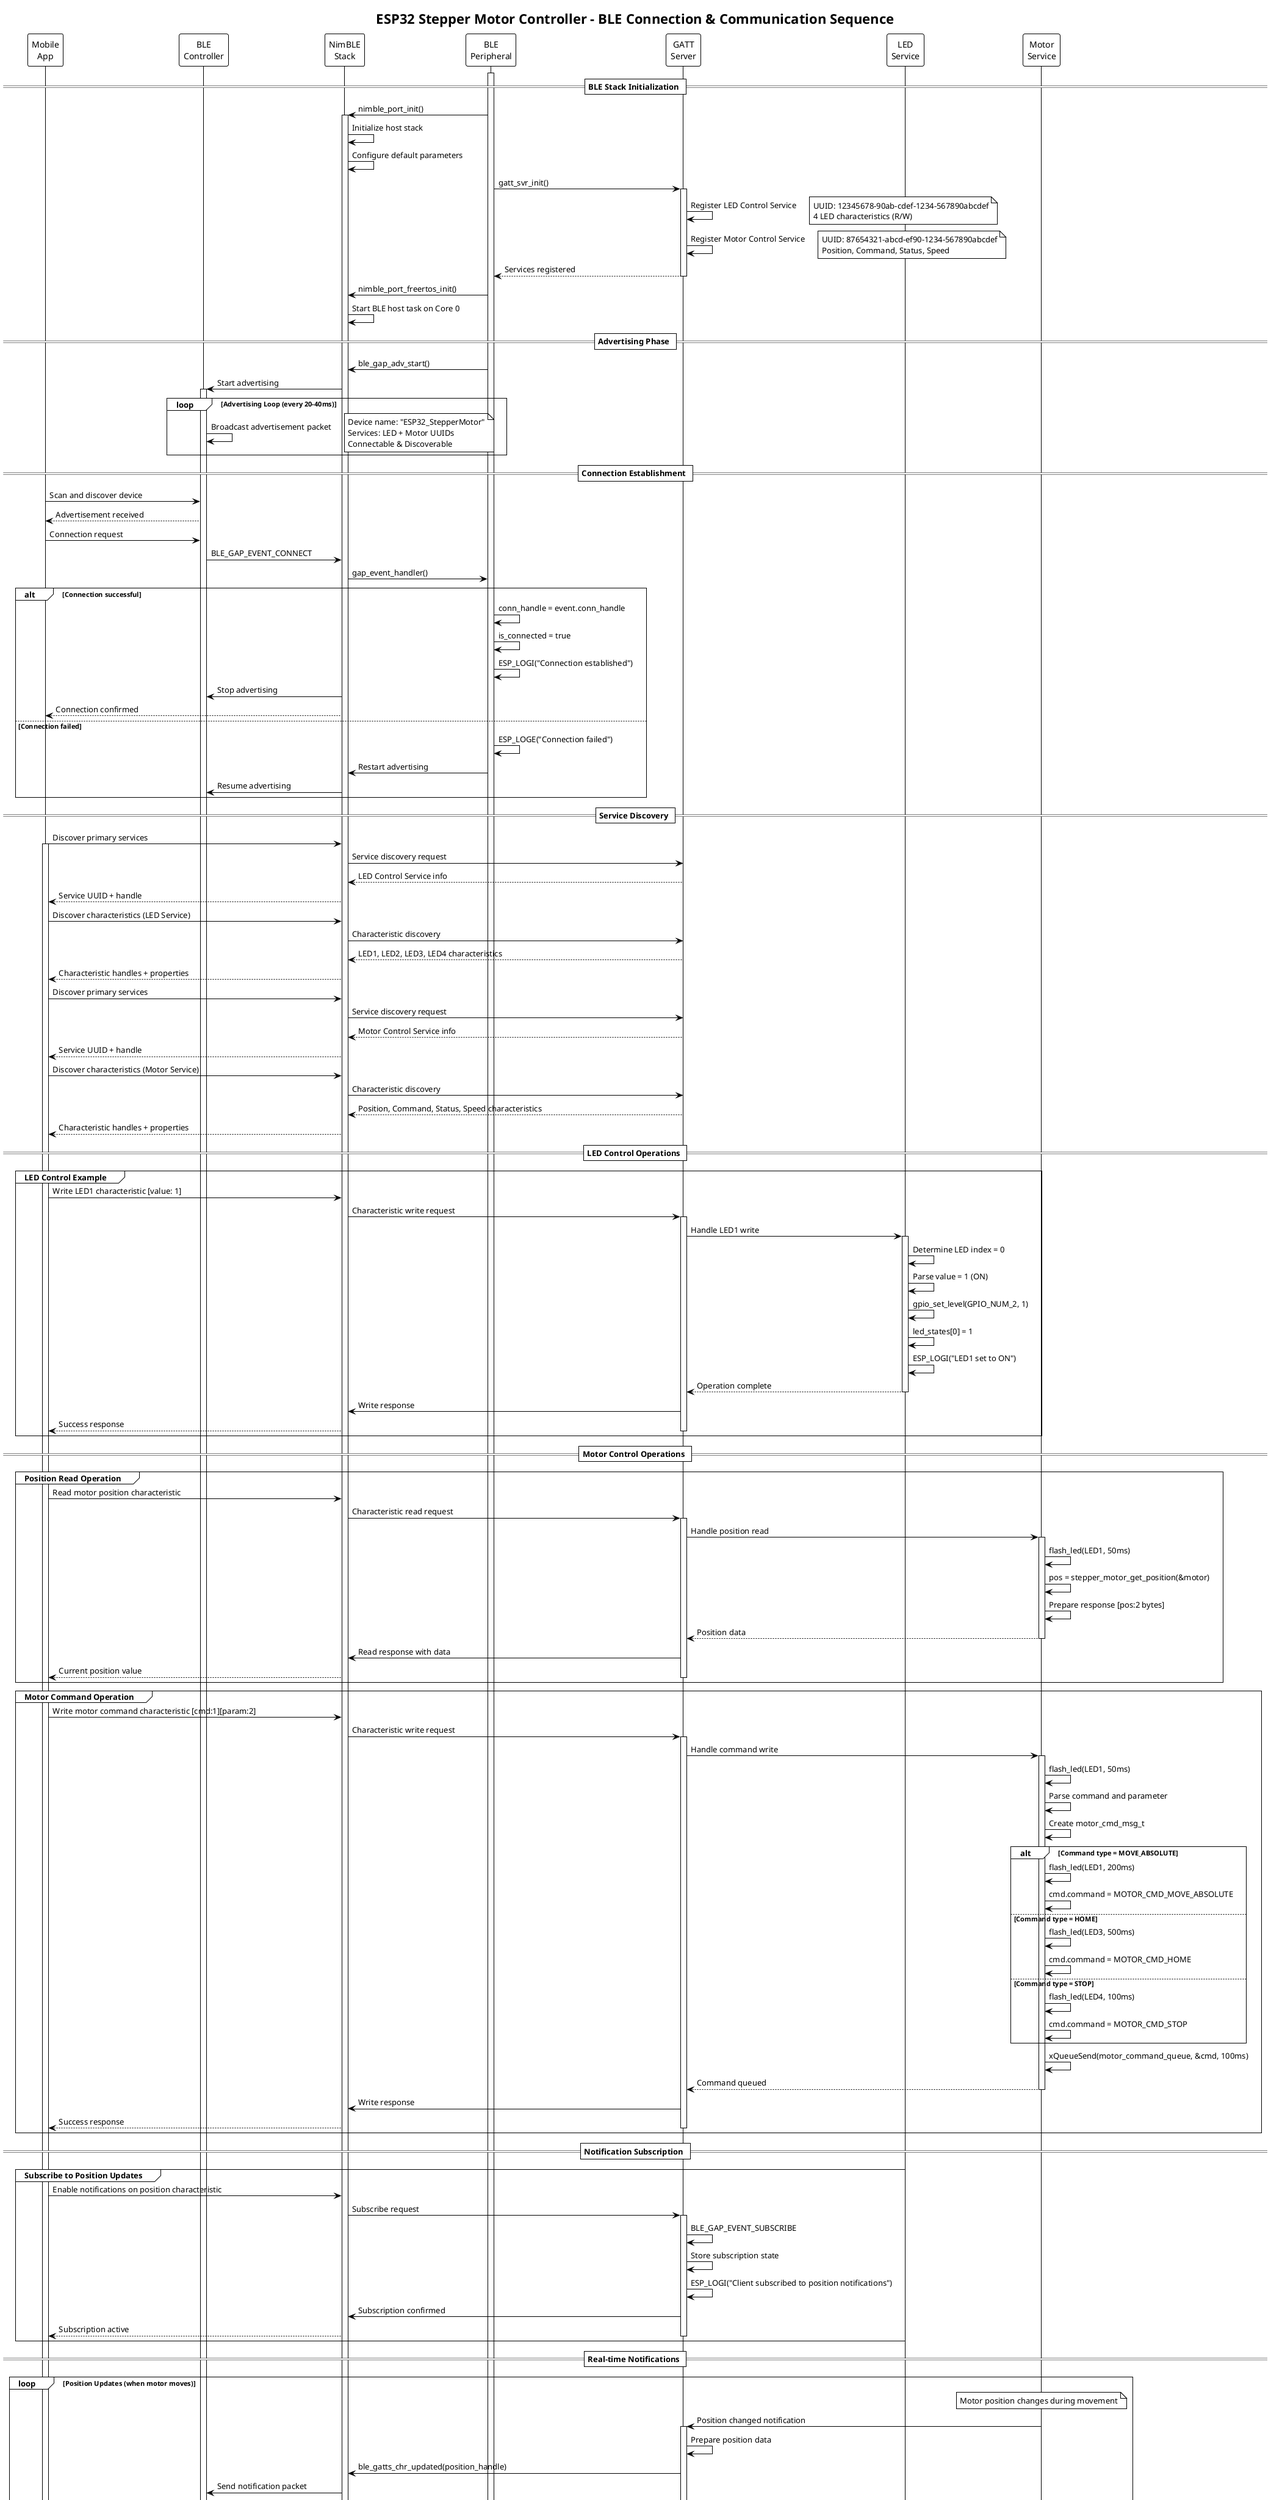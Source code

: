 @startuml BLE_Connection_Sequence
!theme plain

title ESP32 Stepper Motor Controller - BLE Connection & Communication Sequence

participant "Mobile\nApp" as Client
participant "BLE\nController" as BLE_HW
participant "NimBLE\nStack" as NimBLE
participant "BLE\nPeripheral" as Peripheral
participant "GATT\nServer" as GATT
participant "LED\nService" as LED_Svc
participant "Motor\nService" as Motor_Svc

== BLE Stack Initialization ==
activate Peripheral
Peripheral -> NimBLE : nimble_port_init()
activate NimBLE
NimBLE -> NimBLE : Initialize host stack
NimBLE -> NimBLE : Configure default parameters

Peripheral -> GATT : gatt_svr_init()
activate GATT
GATT -> GATT : Register LED Control Service
note right : UUID: 12345678-90ab-cdef-1234-567890abcdef\n4 LED characteristics (R/W)

GATT -> GATT : Register Motor Control Service  
note right : UUID: 87654321-abcd-ef90-1234-567890abcdef\nPosition, Command, Status, Speed

GATT --> Peripheral : Services registered
deactivate GATT

Peripheral -> NimBLE : nimble_port_freertos_init()
NimBLE -> NimBLE : Start BLE host task on Core 0

== Advertising Phase ==
Peripheral -> NimBLE : ble_gap_adv_start()
NimBLE -> BLE_HW : Start advertising
activate BLE_HW

loop Advertising Loop (every 20-40ms)
    BLE_HW -> BLE_HW : Broadcast advertisement packet
    note right : Device name: "ESP32_StepperMotor"\nServices: LED + Motor UUIDs\nConnectable & Discoverable
end

== Connection Establishment ==
Client -> BLE_HW : Scan and discover device
BLE_HW --> Client : Advertisement received

Client -> BLE_HW : Connection request
BLE_HW -> NimBLE : BLE_GAP_EVENT_CONNECT
NimBLE -> Peripheral : gap_event_handler()

alt Connection successful
    Peripheral -> Peripheral : conn_handle = event.conn_handle
    Peripheral -> Peripheral : is_connected = true
    Peripheral -> Peripheral : ESP_LOGI("Connection established")
    NimBLE -> BLE_HW : Stop advertising
    NimBLE --> Client : Connection confirmed
else Connection failed
    Peripheral -> Peripheral : ESP_LOGE("Connection failed")
    Peripheral -> NimBLE : Restart advertising
    NimBLE -> BLE_HW : Resume advertising
end

== Service Discovery ==
Client -> NimBLE : Discover primary services
activate Client
NimBLE -> GATT : Service discovery request
GATT --> NimBLE : LED Control Service info
NimBLE --> Client : Service UUID + handle

Client -> NimBLE : Discover characteristics (LED Service)
NimBLE -> GATT : Characteristic discovery
GATT --> NimBLE : LED1, LED2, LED3, LED4 characteristics
NimBLE --> Client : Characteristic handles + properties

Client -> NimBLE : Discover primary services  
NimBLE -> GATT : Service discovery request
GATT --> NimBLE : Motor Control Service info
NimBLE --> Client : Service UUID + handle

Client -> NimBLE : Discover characteristics (Motor Service)
NimBLE -> GATT : Characteristic discovery
GATT --> NimBLE : Position, Command, Status, Speed characteristics
NimBLE --> Client : Characteristic handles + properties

== LED Control Operations ==
group LED Control Example
    Client -> NimBLE : Write LED1 characteristic [value: 1]
    NimBLE -> GATT : Characteristic write request
    activate GATT
    
    GATT -> LED_Svc : Handle LED1 write
    activate LED_Svc
    LED_Svc -> LED_Svc : Determine LED index = 0
    LED_Svc -> LED_Svc : Parse value = 1 (ON)
    LED_Svc -> LED_Svc : gpio_set_level(GPIO_NUM_2, 1)
    LED_Svc -> LED_Svc : led_states[0] = 1
    LED_Svc -> LED_Svc : ESP_LOGI("LED1 set to ON")
    LED_Svc --> GATT : Operation complete
    deactivate LED_Svc
    
    GATT -> NimBLE : Write response
    NimBLE --> Client : Success response
    deactivate GATT
end

== Motor Control Operations ==
group Position Read Operation
    Client -> NimBLE : Read motor position characteristic
    NimBLE -> GATT : Characteristic read request
    activate GATT
    
    GATT -> Motor_Svc : Handle position read
    activate Motor_Svc
    Motor_Svc -> Motor_Svc : flash_led(LED1, 50ms)
    Motor_Svc -> Motor_Svc : pos = stepper_motor_get_position(&motor)
    Motor_Svc -> Motor_Svc : Prepare response [pos:2 bytes]
    Motor_Svc --> GATT : Position data
    deactivate Motor_Svc
    
    GATT -> NimBLE : Read response with data
    NimBLE --> Client : Current position value
    deactivate GATT
end

group Motor Command Operation
    Client -> NimBLE : Write motor command characteristic [cmd:1][param:2]
    NimBLE -> GATT : Characteristic write request
    activate GATT
    
    GATT -> Motor_Svc : Handle command write
    activate Motor_Svc
    Motor_Svc -> Motor_Svc : flash_led(LED1, 50ms)
    Motor_Svc -> Motor_Svc : Parse command and parameter
    Motor_Svc -> Motor_Svc : Create motor_cmd_msg_t
    
    alt Command type = MOVE_ABSOLUTE
        Motor_Svc -> Motor_Svc : flash_led(LED1, 200ms)
        Motor_Svc -> Motor_Svc : cmd.command = MOTOR_CMD_MOVE_ABSOLUTE
    else Command type = HOME
        Motor_Svc -> Motor_Svc : flash_led(LED3, 500ms)
        Motor_Svc -> Motor_Svc : cmd.command = MOTOR_CMD_HOME
    else Command type = STOP
        Motor_Svc -> Motor_Svc : flash_led(LED4, 100ms)
        Motor_Svc -> Motor_Svc : cmd.command = MOTOR_CMD_STOP
    end
    
    Motor_Svc -> Motor_Svc : xQueueSend(motor_command_queue, &cmd, 100ms)
    Motor_Svc --> GATT : Command queued
    deactivate Motor_Svc
    
    GATT -> NimBLE : Write response
    NimBLE --> Client : Success response
    deactivate GATT
end

== Notification Subscription ==
group Subscribe to Position Updates
    Client -> NimBLE : Enable notifications on position characteristic
    NimBLE -> GATT : Subscribe request
    activate GATT
    
    GATT -> GATT : BLE_GAP_EVENT_SUBSCRIBE
    GATT -> GATT : Store subscription state
    GATT -> GATT : ESP_LOGI("Client subscribed to position notifications")
    
    GATT -> NimBLE : Subscription confirmed
    NimBLE --> Client : Subscription active
    deactivate GATT
end

== Real-time Notifications ==
loop Position Updates (when motor moves)
    note over Motor_Svc : Motor position changes during movement
    
    Motor_Svc -> GATT : Position changed notification
    activate GATT
    GATT -> GATT : Prepare position data
    GATT -> NimBLE : ble_gatts_chr_updated(position_handle)
    NimBLE -> BLE_HW : Send notification packet
    BLE_HW --> Client : Position notification [new_position:2]
    deactivate GATT
    
    opt Status updates
        Motor_Svc -> GATT : Status changed notification
        activate GATT
        GATT -> GATT : Prepare status data [status:1][position:2][fault:1]
        GATT -> NimBLE : ble_gatts_chr_updated(status_handle)
        NimBLE -> BLE_HW : Send notification packet
        BLE_HW --> Client : Status notification
        deactivate GATT
    end
end

== Connection Termination ==
alt Client-initiated disconnection
    Client -> NimBLE : Disconnect request
    NimBLE -> BLE_HW : Terminate connection
else Connection timeout/error  
    BLE_HW -> NimBLE : BLE_GAP_EVENT_DISCONNECT
end

NimBLE -> Peripheral : gap_event_handler(DISCONNECT)
Peripheral -> Peripheral : conn_handle = BLE_HS_CONN_HANDLE_NONE
Peripheral -> Peripheral : is_connected = false
Peripheral -> Peripheral : ESP_LOGI("Connection terminated")

== Auto-restart Advertising ==
Peripheral -> Peripheral : Clean up connection resources
Peripheral -> Peripheral : Reset subscription states
Peripheral -> NimBLE : ble_advertise()
NimBLE -> BLE_HW : Resume advertising
Peripheral -> Peripheral : ESP_LOGI("Advertising restarted")

deactivate BLE_HW
deactivate NimBLE
deactivate Client
deactivate Peripheral

note over Client, Motor_Svc : System ready for new BLE connection\nMotor operations continue independently

@enduml 